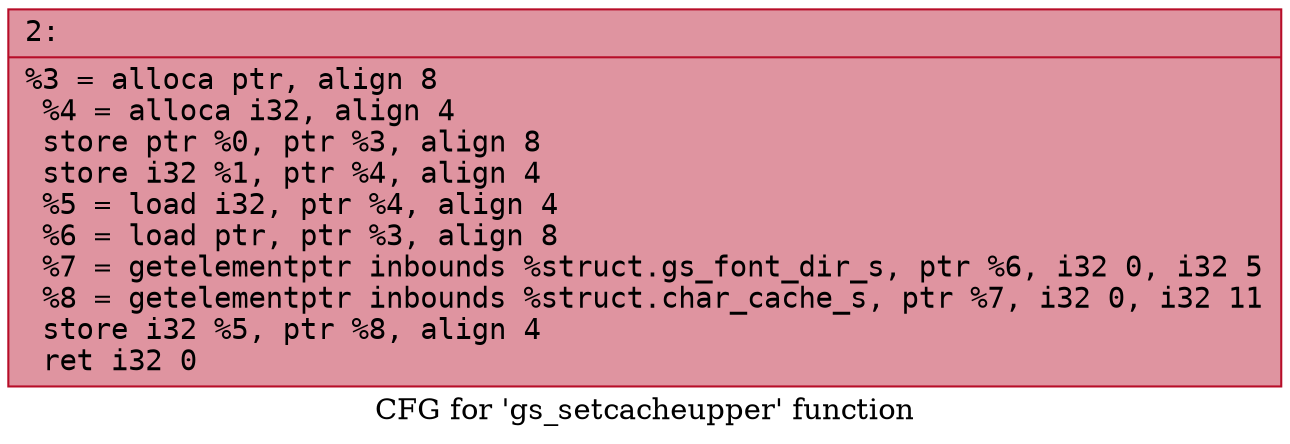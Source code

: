 digraph "CFG for 'gs_setcacheupper' function" {
	label="CFG for 'gs_setcacheupper' function";

	Node0x600002011310 [shape=record,color="#b70d28ff", style=filled, fillcolor="#b70d2870" fontname="Courier",label="{2:\l|  %3 = alloca ptr, align 8\l  %4 = alloca i32, align 4\l  store ptr %0, ptr %3, align 8\l  store i32 %1, ptr %4, align 4\l  %5 = load i32, ptr %4, align 4\l  %6 = load ptr, ptr %3, align 8\l  %7 = getelementptr inbounds %struct.gs_font_dir_s, ptr %6, i32 0, i32 5\l  %8 = getelementptr inbounds %struct.char_cache_s, ptr %7, i32 0, i32 11\l  store i32 %5, ptr %8, align 4\l  ret i32 0\l}"];
}
